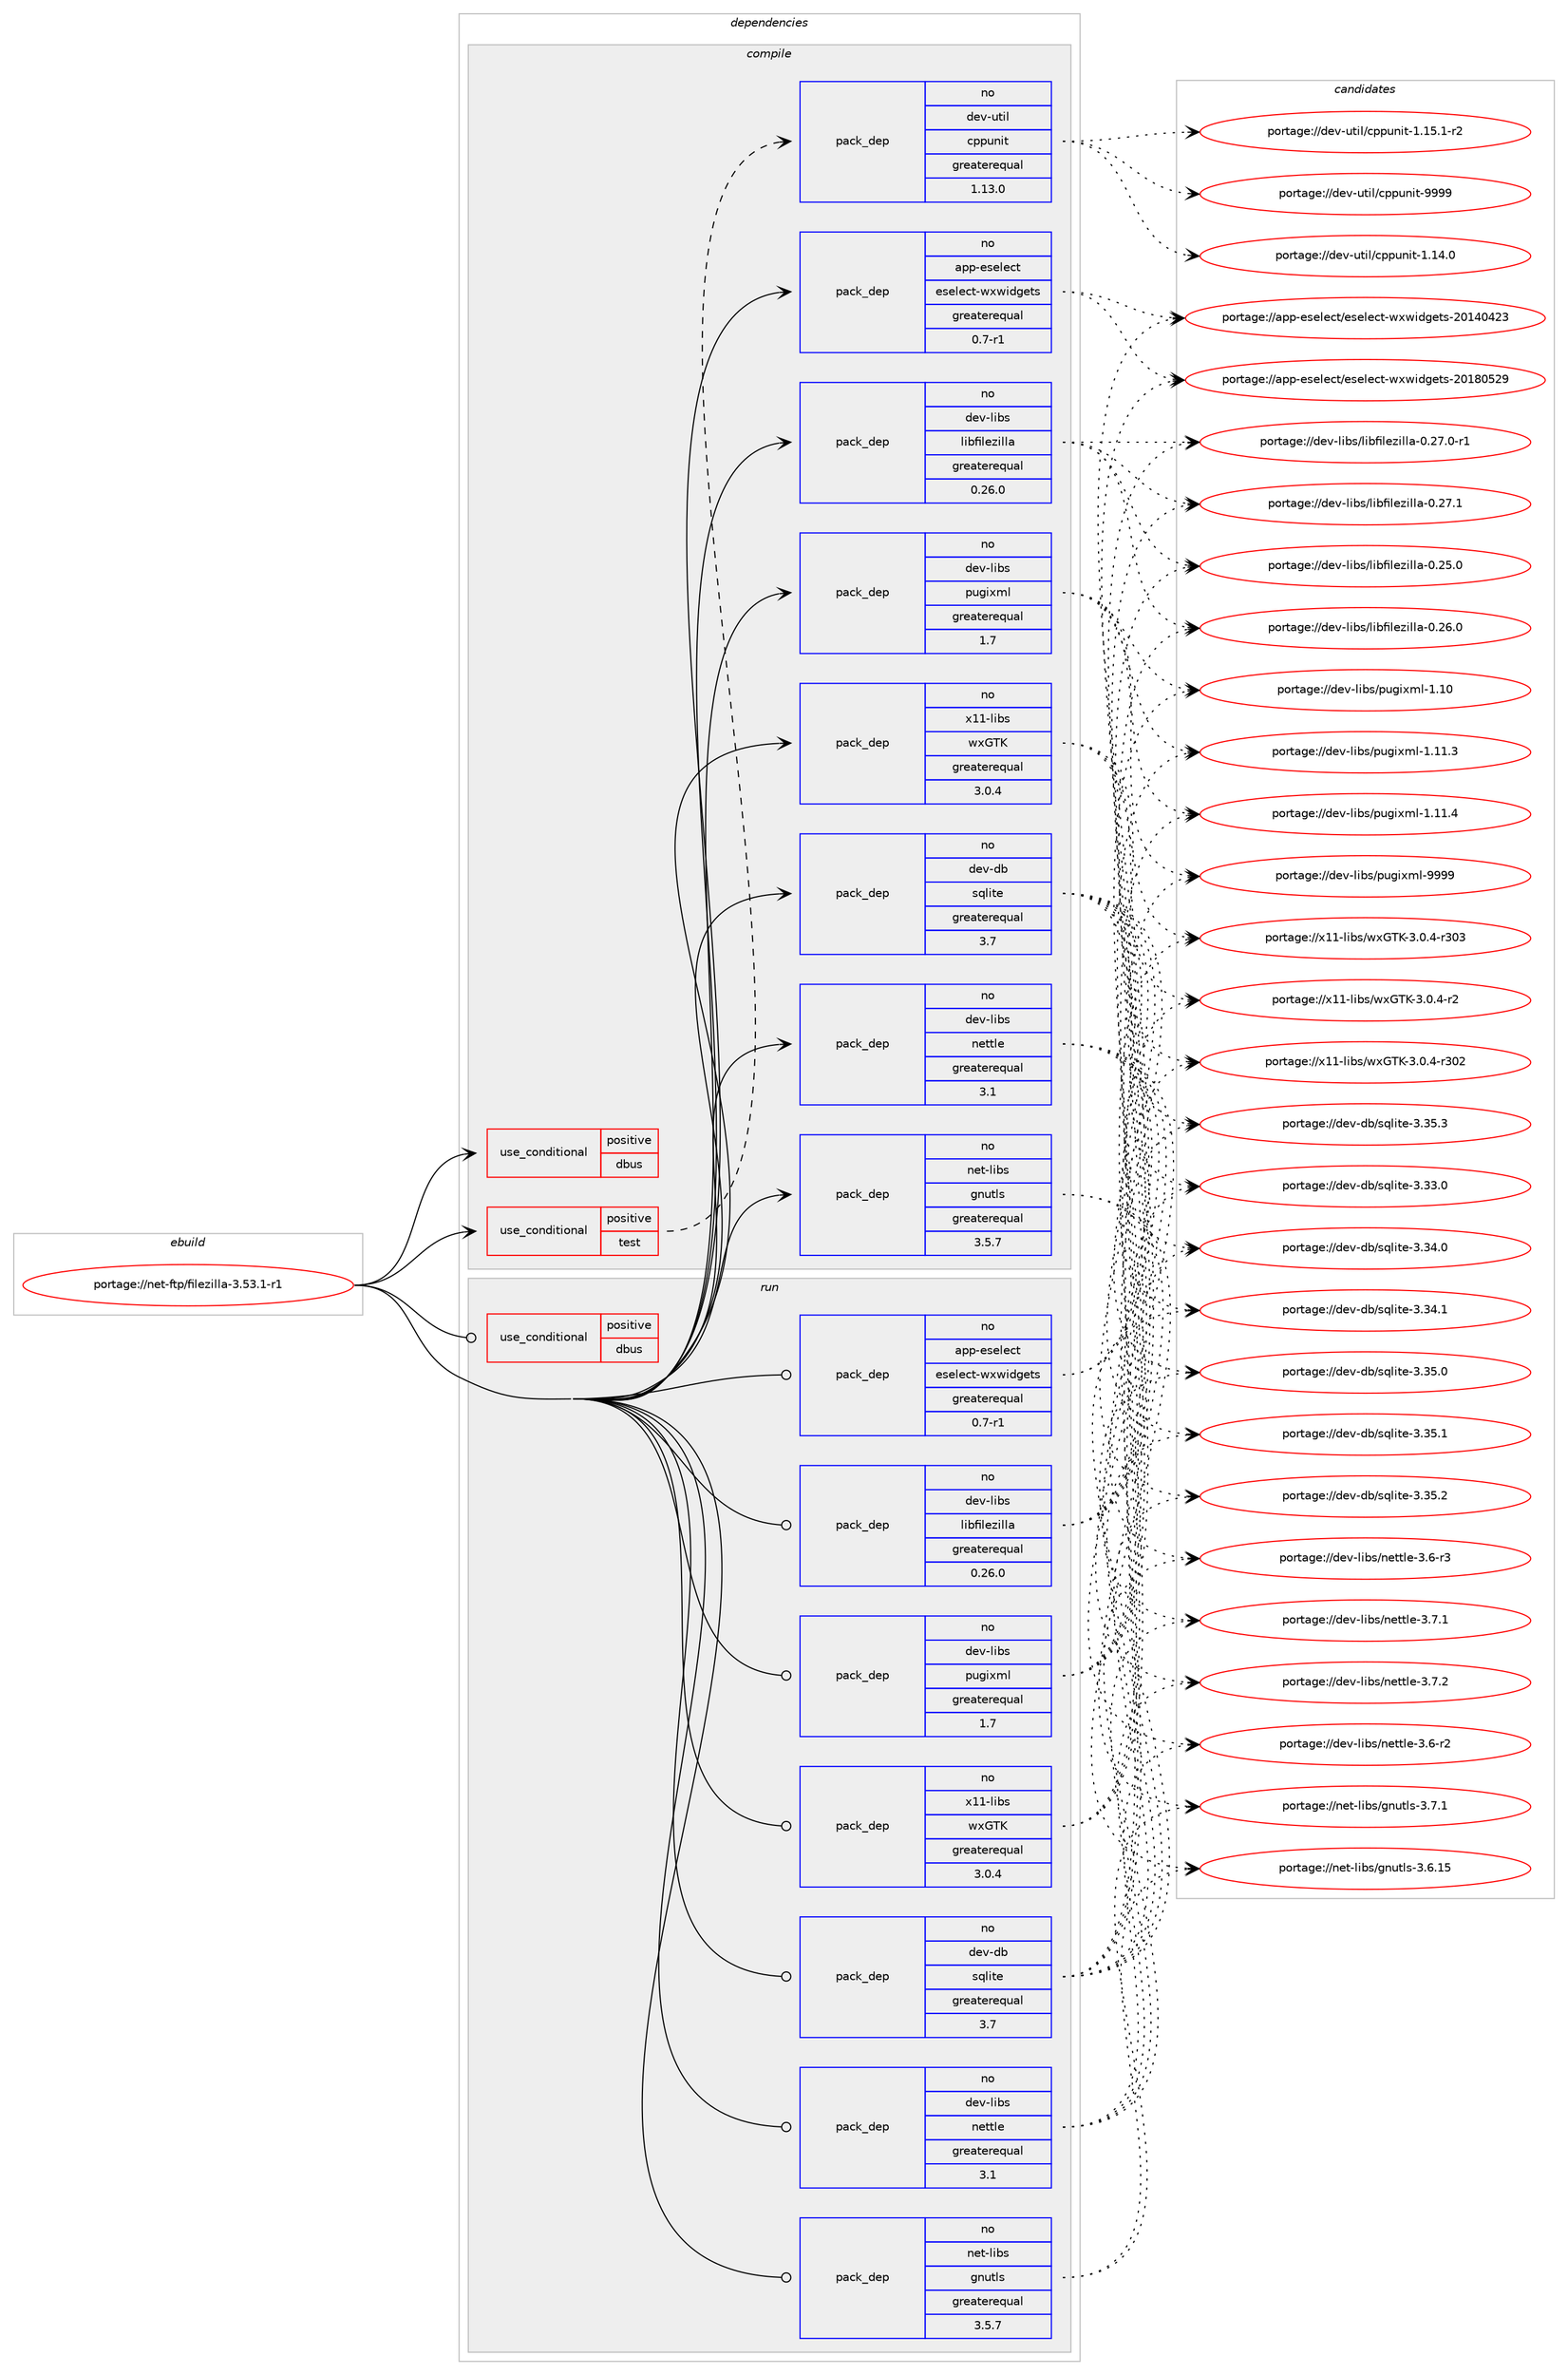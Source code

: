digraph prolog {

# *************
# Graph options
# *************

newrank=true;
concentrate=true;
compound=true;
graph [rankdir=LR,fontname=Helvetica,fontsize=10,ranksep=1.5];#, ranksep=2.5, nodesep=0.2];
edge  [arrowhead=vee];
node  [fontname=Helvetica,fontsize=10];

# **********
# The ebuild
# **********

subgraph cluster_leftcol {
color=gray;
label=<<i>ebuild</i>>;
id [label="portage://net-ftp/filezilla-3.53.1-r1", color=red, width=4, href="../net-ftp/filezilla-3.53.1-r1.svg"];
}

# ****************
# The dependencies
# ****************

subgraph cluster_midcol {
color=gray;
label=<<i>dependencies</i>>;
subgraph cluster_compile {
fillcolor="#eeeeee";
style=filled;
label=<<i>compile</i>>;
subgraph cond29 {
dependency60 [label=<<TABLE BORDER="0" CELLBORDER="1" CELLSPACING="0" CELLPADDING="4"><TR><TD ROWSPAN="3" CELLPADDING="10">use_conditional</TD></TR><TR><TD>positive</TD></TR><TR><TD>dbus</TD></TR></TABLE>>, shape=none, color=red];
# *** BEGIN UNKNOWN DEPENDENCY TYPE (TODO) ***
# dependency60 -> package_dependency(portage://net-ftp/filezilla-3.53.1-r1,install,no,sys-apps,dbus,none,[,,],[],[])
# *** END UNKNOWN DEPENDENCY TYPE (TODO) ***

}
id:e -> dependency60:w [weight=20,style="solid",arrowhead="vee"];
subgraph cond30 {
dependency61 [label=<<TABLE BORDER="0" CELLBORDER="1" CELLSPACING="0" CELLPADDING="4"><TR><TD ROWSPAN="3" CELLPADDING="10">use_conditional</TD></TR><TR><TD>positive</TD></TR><TR><TD>test</TD></TR></TABLE>>, shape=none, color=red];
subgraph pack29 {
dependency62 [label=<<TABLE BORDER="0" CELLBORDER="1" CELLSPACING="0" CELLPADDING="4" WIDTH="220"><TR><TD ROWSPAN="6" CELLPADDING="30">pack_dep</TD></TR><TR><TD WIDTH="110">no</TD></TR><TR><TD>dev-util</TD></TR><TR><TD>cppunit</TD></TR><TR><TD>greaterequal</TD></TR><TR><TD>1.13.0</TD></TR></TABLE>>, shape=none, color=blue];
}
dependency61:e -> dependency62:w [weight=20,style="dashed",arrowhead="vee"];
}
id:e -> dependency61:w [weight=20,style="solid",arrowhead="vee"];
subgraph pack30 {
dependency63 [label=<<TABLE BORDER="0" CELLBORDER="1" CELLSPACING="0" CELLPADDING="4" WIDTH="220"><TR><TD ROWSPAN="6" CELLPADDING="30">pack_dep</TD></TR><TR><TD WIDTH="110">no</TD></TR><TR><TD>app-eselect</TD></TR><TR><TD>eselect-wxwidgets</TD></TR><TR><TD>greaterequal</TD></TR><TR><TD>0.7-r1</TD></TR></TABLE>>, shape=none, color=blue];
}
id:e -> dependency63:w [weight=20,style="solid",arrowhead="vee"];
subgraph pack31 {
dependency64 [label=<<TABLE BORDER="0" CELLBORDER="1" CELLSPACING="0" CELLPADDING="4" WIDTH="220"><TR><TD ROWSPAN="6" CELLPADDING="30">pack_dep</TD></TR><TR><TD WIDTH="110">no</TD></TR><TR><TD>dev-db</TD></TR><TR><TD>sqlite</TD></TR><TR><TD>greaterequal</TD></TR><TR><TD>3.7</TD></TR></TABLE>>, shape=none, color=blue];
}
id:e -> dependency64:w [weight=20,style="solid",arrowhead="vee"];
subgraph pack32 {
dependency65 [label=<<TABLE BORDER="0" CELLBORDER="1" CELLSPACING="0" CELLPADDING="4" WIDTH="220"><TR><TD ROWSPAN="6" CELLPADDING="30">pack_dep</TD></TR><TR><TD WIDTH="110">no</TD></TR><TR><TD>dev-libs</TD></TR><TR><TD>libfilezilla</TD></TR><TR><TD>greaterequal</TD></TR><TR><TD>0.26.0</TD></TR></TABLE>>, shape=none, color=blue];
}
id:e -> dependency65:w [weight=20,style="solid",arrowhead="vee"];
subgraph pack33 {
dependency66 [label=<<TABLE BORDER="0" CELLBORDER="1" CELLSPACING="0" CELLPADDING="4" WIDTH="220"><TR><TD ROWSPAN="6" CELLPADDING="30">pack_dep</TD></TR><TR><TD WIDTH="110">no</TD></TR><TR><TD>dev-libs</TD></TR><TR><TD>nettle</TD></TR><TR><TD>greaterequal</TD></TR><TR><TD>3.1</TD></TR></TABLE>>, shape=none, color=blue];
}
id:e -> dependency66:w [weight=20,style="solid",arrowhead="vee"];
subgraph pack34 {
dependency67 [label=<<TABLE BORDER="0" CELLBORDER="1" CELLSPACING="0" CELLPADDING="4" WIDTH="220"><TR><TD ROWSPAN="6" CELLPADDING="30">pack_dep</TD></TR><TR><TD WIDTH="110">no</TD></TR><TR><TD>dev-libs</TD></TR><TR><TD>pugixml</TD></TR><TR><TD>greaterequal</TD></TR><TR><TD>1.7</TD></TR></TABLE>>, shape=none, color=blue];
}
id:e -> dependency67:w [weight=20,style="solid",arrowhead="vee"];
# *** BEGIN UNKNOWN DEPENDENCY TYPE (TODO) ***
# id -> package_dependency(portage://net-ftp/filezilla-3.53.1-r1,install,no,dev-util,desktop-file-utils,none,[,,],[],[])
# *** END UNKNOWN DEPENDENCY TYPE (TODO) ***

subgraph pack35 {
dependency68 [label=<<TABLE BORDER="0" CELLBORDER="1" CELLSPACING="0" CELLPADDING="4" WIDTH="220"><TR><TD ROWSPAN="6" CELLPADDING="30">pack_dep</TD></TR><TR><TD WIDTH="110">no</TD></TR><TR><TD>net-libs</TD></TR><TR><TD>gnutls</TD></TR><TR><TD>greaterequal</TD></TR><TR><TD>3.5.7</TD></TR></TABLE>>, shape=none, color=blue];
}
id:e -> dependency68:w [weight=20,style="solid",arrowhead="vee"];
subgraph pack36 {
dependency69 [label=<<TABLE BORDER="0" CELLBORDER="1" CELLSPACING="0" CELLPADDING="4" WIDTH="220"><TR><TD ROWSPAN="6" CELLPADDING="30">pack_dep</TD></TR><TR><TD WIDTH="110">no</TD></TR><TR><TD>x11-libs</TD></TR><TR><TD>wxGTK</TD></TR><TR><TD>greaterequal</TD></TR><TR><TD>3.0.4</TD></TR></TABLE>>, shape=none, color=blue];
}
id:e -> dependency69:w [weight=20,style="solid",arrowhead="vee"];
# *** BEGIN UNKNOWN DEPENDENCY TYPE (TODO) ***
# id -> package_dependency(portage://net-ftp/filezilla-3.53.1-r1,install,no,x11-misc,shared-mime-info,none,[,,],[],[])
# *** END UNKNOWN DEPENDENCY TYPE (TODO) ***

# *** BEGIN UNKNOWN DEPENDENCY TYPE (TODO) ***
# id -> package_dependency(portage://net-ftp/filezilla-3.53.1-r1,install,no,x11-misc,xdg-utils,none,[,,],[],[])
# *** END UNKNOWN DEPENDENCY TYPE (TODO) ***

}
subgraph cluster_compileandrun {
fillcolor="#eeeeee";
style=filled;
label=<<i>compile and run</i>>;
}
subgraph cluster_run {
fillcolor="#eeeeee";
style=filled;
label=<<i>run</i>>;
subgraph cond31 {
dependency70 [label=<<TABLE BORDER="0" CELLBORDER="1" CELLSPACING="0" CELLPADDING="4"><TR><TD ROWSPAN="3" CELLPADDING="10">use_conditional</TD></TR><TR><TD>positive</TD></TR><TR><TD>dbus</TD></TR></TABLE>>, shape=none, color=red];
# *** BEGIN UNKNOWN DEPENDENCY TYPE (TODO) ***
# dependency70 -> package_dependency(portage://net-ftp/filezilla-3.53.1-r1,run,no,sys-apps,dbus,none,[,,],[],[])
# *** END UNKNOWN DEPENDENCY TYPE (TODO) ***

}
id:e -> dependency70:w [weight=20,style="solid",arrowhead="odot"];
subgraph pack37 {
dependency71 [label=<<TABLE BORDER="0" CELLBORDER="1" CELLSPACING="0" CELLPADDING="4" WIDTH="220"><TR><TD ROWSPAN="6" CELLPADDING="30">pack_dep</TD></TR><TR><TD WIDTH="110">no</TD></TR><TR><TD>app-eselect</TD></TR><TR><TD>eselect-wxwidgets</TD></TR><TR><TD>greaterequal</TD></TR><TR><TD>0.7-r1</TD></TR></TABLE>>, shape=none, color=blue];
}
id:e -> dependency71:w [weight=20,style="solid",arrowhead="odot"];
subgraph pack38 {
dependency72 [label=<<TABLE BORDER="0" CELLBORDER="1" CELLSPACING="0" CELLPADDING="4" WIDTH="220"><TR><TD ROWSPAN="6" CELLPADDING="30">pack_dep</TD></TR><TR><TD WIDTH="110">no</TD></TR><TR><TD>dev-db</TD></TR><TR><TD>sqlite</TD></TR><TR><TD>greaterequal</TD></TR><TR><TD>3.7</TD></TR></TABLE>>, shape=none, color=blue];
}
id:e -> dependency72:w [weight=20,style="solid",arrowhead="odot"];
subgraph pack39 {
dependency73 [label=<<TABLE BORDER="0" CELLBORDER="1" CELLSPACING="0" CELLPADDING="4" WIDTH="220"><TR><TD ROWSPAN="6" CELLPADDING="30">pack_dep</TD></TR><TR><TD WIDTH="110">no</TD></TR><TR><TD>dev-libs</TD></TR><TR><TD>libfilezilla</TD></TR><TR><TD>greaterequal</TD></TR><TR><TD>0.26.0</TD></TR></TABLE>>, shape=none, color=blue];
}
id:e -> dependency73:w [weight=20,style="solid",arrowhead="odot"];
subgraph pack40 {
dependency74 [label=<<TABLE BORDER="0" CELLBORDER="1" CELLSPACING="0" CELLPADDING="4" WIDTH="220"><TR><TD ROWSPAN="6" CELLPADDING="30">pack_dep</TD></TR><TR><TD WIDTH="110">no</TD></TR><TR><TD>dev-libs</TD></TR><TR><TD>nettle</TD></TR><TR><TD>greaterequal</TD></TR><TR><TD>3.1</TD></TR></TABLE>>, shape=none, color=blue];
}
id:e -> dependency74:w [weight=20,style="solid",arrowhead="odot"];
subgraph pack41 {
dependency75 [label=<<TABLE BORDER="0" CELLBORDER="1" CELLSPACING="0" CELLPADDING="4" WIDTH="220"><TR><TD ROWSPAN="6" CELLPADDING="30">pack_dep</TD></TR><TR><TD WIDTH="110">no</TD></TR><TR><TD>dev-libs</TD></TR><TR><TD>pugixml</TD></TR><TR><TD>greaterequal</TD></TR><TR><TD>1.7</TD></TR></TABLE>>, shape=none, color=blue];
}
id:e -> dependency75:w [weight=20,style="solid",arrowhead="odot"];
subgraph pack42 {
dependency76 [label=<<TABLE BORDER="0" CELLBORDER="1" CELLSPACING="0" CELLPADDING="4" WIDTH="220"><TR><TD ROWSPAN="6" CELLPADDING="30">pack_dep</TD></TR><TR><TD WIDTH="110">no</TD></TR><TR><TD>net-libs</TD></TR><TR><TD>gnutls</TD></TR><TR><TD>greaterequal</TD></TR><TR><TD>3.5.7</TD></TR></TABLE>>, shape=none, color=blue];
}
id:e -> dependency76:w [weight=20,style="solid",arrowhead="odot"];
subgraph pack43 {
dependency77 [label=<<TABLE BORDER="0" CELLBORDER="1" CELLSPACING="0" CELLPADDING="4" WIDTH="220"><TR><TD ROWSPAN="6" CELLPADDING="30">pack_dep</TD></TR><TR><TD WIDTH="110">no</TD></TR><TR><TD>x11-libs</TD></TR><TR><TD>wxGTK</TD></TR><TR><TD>greaterequal</TD></TR><TR><TD>3.0.4</TD></TR></TABLE>>, shape=none, color=blue];
}
id:e -> dependency77:w [weight=20,style="solid",arrowhead="odot"];
# *** BEGIN UNKNOWN DEPENDENCY TYPE (TODO) ***
# id -> package_dependency(portage://net-ftp/filezilla-3.53.1-r1,run,no,x11-misc,xdg-utils,none,[,,],[],[])
# *** END UNKNOWN DEPENDENCY TYPE (TODO) ***

}
}

# **************
# The candidates
# **************

subgraph cluster_choices {
rank=same;
color=gray;
label=<<i>candidates</i>>;

subgraph choice29 {
color=black;
nodesep=1;
choice10010111845117116105108479911211211711010511645494649524648 [label="portage://dev-util/cppunit-1.14.0", color=red, width=4,href="../dev-util/cppunit-1.14.0.svg"];
choice100101118451171161051084799112112117110105116454946495346494511450 [label="portage://dev-util/cppunit-1.15.1-r2", color=red, width=4,href="../dev-util/cppunit-1.15.1-r2.svg"];
choice1001011184511711610510847991121121171101051164557575757 [label="portage://dev-util/cppunit-9999", color=red, width=4,href="../dev-util/cppunit-9999.svg"];
dependency62:e -> choice10010111845117116105108479911211211711010511645494649524648:w [style=dotted,weight="100"];
dependency62:e -> choice100101118451171161051084799112112117110105116454946495346494511450:w [style=dotted,weight="100"];
dependency62:e -> choice1001011184511711610510847991121121171101051164557575757:w [style=dotted,weight="100"];
}
subgraph choice30 {
color=black;
nodesep=1;
choice971121124510111510110810199116471011151011081019911645119120119105100103101116115455048495248525051 [label="portage://app-eselect/eselect-wxwidgets-20140423", color=red, width=4,href="../app-eselect/eselect-wxwidgets-20140423.svg"];
choice971121124510111510110810199116471011151011081019911645119120119105100103101116115455048495648535057 [label="portage://app-eselect/eselect-wxwidgets-20180529", color=red, width=4,href="../app-eselect/eselect-wxwidgets-20180529.svg"];
dependency63:e -> choice971121124510111510110810199116471011151011081019911645119120119105100103101116115455048495248525051:w [style=dotted,weight="100"];
dependency63:e -> choice971121124510111510110810199116471011151011081019911645119120119105100103101116115455048495648535057:w [style=dotted,weight="100"];
}
subgraph choice31 {
color=black;
nodesep=1;
choice10010111845100984711511310810511610145514651514648 [label="portage://dev-db/sqlite-3.33.0", color=red, width=4,href="../dev-db/sqlite-3.33.0.svg"];
choice10010111845100984711511310810511610145514651524648 [label="portage://dev-db/sqlite-3.34.0", color=red, width=4,href="../dev-db/sqlite-3.34.0.svg"];
choice10010111845100984711511310810511610145514651524649 [label="portage://dev-db/sqlite-3.34.1", color=red, width=4,href="../dev-db/sqlite-3.34.1.svg"];
choice10010111845100984711511310810511610145514651534648 [label="portage://dev-db/sqlite-3.35.0", color=red, width=4,href="../dev-db/sqlite-3.35.0.svg"];
choice10010111845100984711511310810511610145514651534649 [label="portage://dev-db/sqlite-3.35.1", color=red, width=4,href="../dev-db/sqlite-3.35.1.svg"];
choice10010111845100984711511310810511610145514651534650 [label="portage://dev-db/sqlite-3.35.2", color=red, width=4,href="../dev-db/sqlite-3.35.2.svg"];
choice10010111845100984711511310810511610145514651534651 [label="portage://dev-db/sqlite-3.35.3", color=red, width=4,href="../dev-db/sqlite-3.35.3.svg"];
dependency64:e -> choice10010111845100984711511310810511610145514651514648:w [style=dotted,weight="100"];
dependency64:e -> choice10010111845100984711511310810511610145514651524648:w [style=dotted,weight="100"];
dependency64:e -> choice10010111845100984711511310810511610145514651524649:w [style=dotted,weight="100"];
dependency64:e -> choice10010111845100984711511310810511610145514651534648:w [style=dotted,weight="100"];
dependency64:e -> choice10010111845100984711511310810511610145514651534649:w [style=dotted,weight="100"];
dependency64:e -> choice10010111845100984711511310810511610145514651534650:w [style=dotted,weight="100"];
dependency64:e -> choice10010111845100984711511310810511610145514651534651:w [style=dotted,weight="100"];
}
subgraph choice32 {
color=black;
nodesep=1;
choice100101118451081059811547108105981021051081011221051081089745484650534648 [label="portage://dev-libs/libfilezilla-0.25.0", color=red, width=4,href="../dev-libs/libfilezilla-0.25.0.svg"];
choice100101118451081059811547108105981021051081011221051081089745484650544648 [label="portage://dev-libs/libfilezilla-0.26.0", color=red, width=4,href="../dev-libs/libfilezilla-0.26.0.svg"];
choice1001011184510810598115471081059810210510810112210510810897454846505546484511449 [label="portage://dev-libs/libfilezilla-0.27.0-r1", color=red, width=4,href="../dev-libs/libfilezilla-0.27.0-r1.svg"];
choice100101118451081059811547108105981021051081011221051081089745484650554649 [label="portage://dev-libs/libfilezilla-0.27.1", color=red, width=4,href="../dev-libs/libfilezilla-0.27.1.svg"];
dependency65:e -> choice100101118451081059811547108105981021051081011221051081089745484650534648:w [style=dotted,weight="100"];
dependency65:e -> choice100101118451081059811547108105981021051081011221051081089745484650544648:w [style=dotted,weight="100"];
dependency65:e -> choice1001011184510810598115471081059810210510810112210510810897454846505546484511449:w [style=dotted,weight="100"];
dependency65:e -> choice100101118451081059811547108105981021051081011221051081089745484650554649:w [style=dotted,weight="100"];
}
subgraph choice33 {
color=black;
nodesep=1;
choice100101118451081059811547110101116116108101455146544511450 [label="portage://dev-libs/nettle-3.6-r2", color=red, width=4,href="../dev-libs/nettle-3.6-r2.svg"];
choice100101118451081059811547110101116116108101455146544511451 [label="portage://dev-libs/nettle-3.6-r3", color=red, width=4,href="../dev-libs/nettle-3.6-r3.svg"];
choice100101118451081059811547110101116116108101455146554649 [label="portage://dev-libs/nettle-3.7.1", color=red, width=4,href="../dev-libs/nettle-3.7.1.svg"];
choice100101118451081059811547110101116116108101455146554650 [label="portage://dev-libs/nettle-3.7.2", color=red, width=4,href="../dev-libs/nettle-3.7.2.svg"];
dependency66:e -> choice100101118451081059811547110101116116108101455146544511450:w [style=dotted,weight="100"];
dependency66:e -> choice100101118451081059811547110101116116108101455146544511451:w [style=dotted,weight="100"];
dependency66:e -> choice100101118451081059811547110101116116108101455146554649:w [style=dotted,weight="100"];
dependency66:e -> choice100101118451081059811547110101116116108101455146554650:w [style=dotted,weight="100"];
}
subgraph choice34 {
color=black;
nodesep=1;
choice1001011184510810598115471121171031051201091084549464948 [label="portage://dev-libs/pugixml-1.10", color=red, width=4,href="../dev-libs/pugixml-1.10.svg"];
choice10010111845108105981154711211710310512010910845494649494651 [label="portage://dev-libs/pugixml-1.11.3", color=red, width=4,href="../dev-libs/pugixml-1.11.3.svg"];
choice10010111845108105981154711211710310512010910845494649494652 [label="portage://dev-libs/pugixml-1.11.4", color=red, width=4,href="../dev-libs/pugixml-1.11.4.svg"];
choice1001011184510810598115471121171031051201091084557575757 [label="portage://dev-libs/pugixml-9999", color=red, width=4,href="../dev-libs/pugixml-9999.svg"];
dependency67:e -> choice1001011184510810598115471121171031051201091084549464948:w [style=dotted,weight="100"];
dependency67:e -> choice10010111845108105981154711211710310512010910845494649494651:w [style=dotted,weight="100"];
dependency67:e -> choice10010111845108105981154711211710310512010910845494649494652:w [style=dotted,weight="100"];
dependency67:e -> choice1001011184510810598115471121171031051201091084557575757:w [style=dotted,weight="100"];
}
subgraph choice35 {
color=black;
nodesep=1;
choice11010111645108105981154710311011711610811545514654464953 [label="portage://net-libs/gnutls-3.6.15", color=red, width=4,href="../net-libs/gnutls-3.6.15.svg"];
choice110101116451081059811547103110117116108115455146554649 [label="portage://net-libs/gnutls-3.7.1", color=red, width=4,href="../net-libs/gnutls-3.7.1.svg"];
dependency68:e -> choice11010111645108105981154710311011711610811545514654464953:w [style=dotted,weight="100"];
dependency68:e -> choice110101116451081059811547103110117116108115455146554649:w [style=dotted,weight="100"];
}
subgraph choice36 {
color=black;
nodesep=1;
choice12049494510810598115471191207184754551464846524511450 [label="portage://x11-libs/wxGTK-3.0.4-r2", color=red, width=4,href="../x11-libs/wxGTK-3.0.4-r2.svg"];
choice120494945108105981154711912071847545514648465245114514850 [label="portage://x11-libs/wxGTK-3.0.4-r302", color=red, width=4,href="../x11-libs/wxGTK-3.0.4-r302.svg"];
choice120494945108105981154711912071847545514648465245114514851 [label="portage://x11-libs/wxGTK-3.0.4-r303", color=red, width=4,href="../x11-libs/wxGTK-3.0.4-r303.svg"];
dependency69:e -> choice12049494510810598115471191207184754551464846524511450:w [style=dotted,weight="100"];
dependency69:e -> choice120494945108105981154711912071847545514648465245114514850:w [style=dotted,weight="100"];
dependency69:e -> choice120494945108105981154711912071847545514648465245114514851:w [style=dotted,weight="100"];
}
subgraph choice37 {
color=black;
nodesep=1;
choice971121124510111510110810199116471011151011081019911645119120119105100103101116115455048495248525051 [label="portage://app-eselect/eselect-wxwidgets-20140423", color=red, width=4,href="../app-eselect/eselect-wxwidgets-20140423.svg"];
choice971121124510111510110810199116471011151011081019911645119120119105100103101116115455048495648535057 [label="portage://app-eselect/eselect-wxwidgets-20180529", color=red, width=4,href="../app-eselect/eselect-wxwidgets-20180529.svg"];
dependency71:e -> choice971121124510111510110810199116471011151011081019911645119120119105100103101116115455048495248525051:w [style=dotted,weight="100"];
dependency71:e -> choice971121124510111510110810199116471011151011081019911645119120119105100103101116115455048495648535057:w [style=dotted,weight="100"];
}
subgraph choice38 {
color=black;
nodesep=1;
choice10010111845100984711511310810511610145514651514648 [label="portage://dev-db/sqlite-3.33.0", color=red, width=4,href="../dev-db/sqlite-3.33.0.svg"];
choice10010111845100984711511310810511610145514651524648 [label="portage://dev-db/sqlite-3.34.0", color=red, width=4,href="../dev-db/sqlite-3.34.0.svg"];
choice10010111845100984711511310810511610145514651524649 [label="portage://dev-db/sqlite-3.34.1", color=red, width=4,href="../dev-db/sqlite-3.34.1.svg"];
choice10010111845100984711511310810511610145514651534648 [label="portage://dev-db/sqlite-3.35.0", color=red, width=4,href="../dev-db/sqlite-3.35.0.svg"];
choice10010111845100984711511310810511610145514651534649 [label="portage://dev-db/sqlite-3.35.1", color=red, width=4,href="../dev-db/sqlite-3.35.1.svg"];
choice10010111845100984711511310810511610145514651534650 [label="portage://dev-db/sqlite-3.35.2", color=red, width=4,href="../dev-db/sqlite-3.35.2.svg"];
choice10010111845100984711511310810511610145514651534651 [label="portage://dev-db/sqlite-3.35.3", color=red, width=4,href="../dev-db/sqlite-3.35.3.svg"];
dependency72:e -> choice10010111845100984711511310810511610145514651514648:w [style=dotted,weight="100"];
dependency72:e -> choice10010111845100984711511310810511610145514651524648:w [style=dotted,weight="100"];
dependency72:e -> choice10010111845100984711511310810511610145514651524649:w [style=dotted,weight="100"];
dependency72:e -> choice10010111845100984711511310810511610145514651534648:w [style=dotted,weight="100"];
dependency72:e -> choice10010111845100984711511310810511610145514651534649:w [style=dotted,weight="100"];
dependency72:e -> choice10010111845100984711511310810511610145514651534650:w [style=dotted,weight="100"];
dependency72:e -> choice10010111845100984711511310810511610145514651534651:w [style=dotted,weight="100"];
}
subgraph choice39 {
color=black;
nodesep=1;
choice100101118451081059811547108105981021051081011221051081089745484650534648 [label="portage://dev-libs/libfilezilla-0.25.0", color=red, width=4,href="../dev-libs/libfilezilla-0.25.0.svg"];
choice100101118451081059811547108105981021051081011221051081089745484650544648 [label="portage://dev-libs/libfilezilla-0.26.0", color=red, width=4,href="../dev-libs/libfilezilla-0.26.0.svg"];
choice1001011184510810598115471081059810210510810112210510810897454846505546484511449 [label="portage://dev-libs/libfilezilla-0.27.0-r1", color=red, width=4,href="../dev-libs/libfilezilla-0.27.0-r1.svg"];
choice100101118451081059811547108105981021051081011221051081089745484650554649 [label="portage://dev-libs/libfilezilla-0.27.1", color=red, width=4,href="../dev-libs/libfilezilla-0.27.1.svg"];
dependency73:e -> choice100101118451081059811547108105981021051081011221051081089745484650534648:w [style=dotted,weight="100"];
dependency73:e -> choice100101118451081059811547108105981021051081011221051081089745484650544648:w [style=dotted,weight="100"];
dependency73:e -> choice1001011184510810598115471081059810210510810112210510810897454846505546484511449:w [style=dotted,weight="100"];
dependency73:e -> choice100101118451081059811547108105981021051081011221051081089745484650554649:w [style=dotted,weight="100"];
}
subgraph choice40 {
color=black;
nodesep=1;
choice100101118451081059811547110101116116108101455146544511450 [label="portage://dev-libs/nettle-3.6-r2", color=red, width=4,href="../dev-libs/nettle-3.6-r2.svg"];
choice100101118451081059811547110101116116108101455146544511451 [label="portage://dev-libs/nettle-3.6-r3", color=red, width=4,href="../dev-libs/nettle-3.6-r3.svg"];
choice100101118451081059811547110101116116108101455146554649 [label="portage://dev-libs/nettle-3.7.1", color=red, width=4,href="../dev-libs/nettle-3.7.1.svg"];
choice100101118451081059811547110101116116108101455146554650 [label="portage://dev-libs/nettle-3.7.2", color=red, width=4,href="../dev-libs/nettle-3.7.2.svg"];
dependency74:e -> choice100101118451081059811547110101116116108101455146544511450:w [style=dotted,weight="100"];
dependency74:e -> choice100101118451081059811547110101116116108101455146544511451:w [style=dotted,weight="100"];
dependency74:e -> choice100101118451081059811547110101116116108101455146554649:w [style=dotted,weight="100"];
dependency74:e -> choice100101118451081059811547110101116116108101455146554650:w [style=dotted,weight="100"];
}
subgraph choice41 {
color=black;
nodesep=1;
choice1001011184510810598115471121171031051201091084549464948 [label="portage://dev-libs/pugixml-1.10", color=red, width=4,href="../dev-libs/pugixml-1.10.svg"];
choice10010111845108105981154711211710310512010910845494649494651 [label="portage://dev-libs/pugixml-1.11.3", color=red, width=4,href="../dev-libs/pugixml-1.11.3.svg"];
choice10010111845108105981154711211710310512010910845494649494652 [label="portage://dev-libs/pugixml-1.11.4", color=red, width=4,href="../dev-libs/pugixml-1.11.4.svg"];
choice1001011184510810598115471121171031051201091084557575757 [label="portage://dev-libs/pugixml-9999", color=red, width=4,href="../dev-libs/pugixml-9999.svg"];
dependency75:e -> choice1001011184510810598115471121171031051201091084549464948:w [style=dotted,weight="100"];
dependency75:e -> choice10010111845108105981154711211710310512010910845494649494651:w [style=dotted,weight="100"];
dependency75:e -> choice10010111845108105981154711211710310512010910845494649494652:w [style=dotted,weight="100"];
dependency75:e -> choice1001011184510810598115471121171031051201091084557575757:w [style=dotted,weight="100"];
}
subgraph choice42 {
color=black;
nodesep=1;
choice11010111645108105981154710311011711610811545514654464953 [label="portage://net-libs/gnutls-3.6.15", color=red, width=4,href="../net-libs/gnutls-3.6.15.svg"];
choice110101116451081059811547103110117116108115455146554649 [label="portage://net-libs/gnutls-3.7.1", color=red, width=4,href="../net-libs/gnutls-3.7.1.svg"];
dependency76:e -> choice11010111645108105981154710311011711610811545514654464953:w [style=dotted,weight="100"];
dependency76:e -> choice110101116451081059811547103110117116108115455146554649:w [style=dotted,weight="100"];
}
subgraph choice43 {
color=black;
nodesep=1;
choice12049494510810598115471191207184754551464846524511450 [label="portage://x11-libs/wxGTK-3.0.4-r2", color=red, width=4,href="../x11-libs/wxGTK-3.0.4-r2.svg"];
choice120494945108105981154711912071847545514648465245114514850 [label="portage://x11-libs/wxGTK-3.0.4-r302", color=red, width=4,href="../x11-libs/wxGTK-3.0.4-r302.svg"];
choice120494945108105981154711912071847545514648465245114514851 [label="portage://x11-libs/wxGTK-3.0.4-r303", color=red, width=4,href="../x11-libs/wxGTK-3.0.4-r303.svg"];
dependency77:e -> choice12049494510810598115471191207184754551464846524511450:w [style=dotted,weight="100"];
dependency77:e -> choice120494945108105981154711912071847545514648465245114514850:w [style=dotted,weight="100"];
dependency77:e -> choice120494945108105981154711912071847545514648465245114514851:w [style=dotted,weight="100"];
}
}

}
